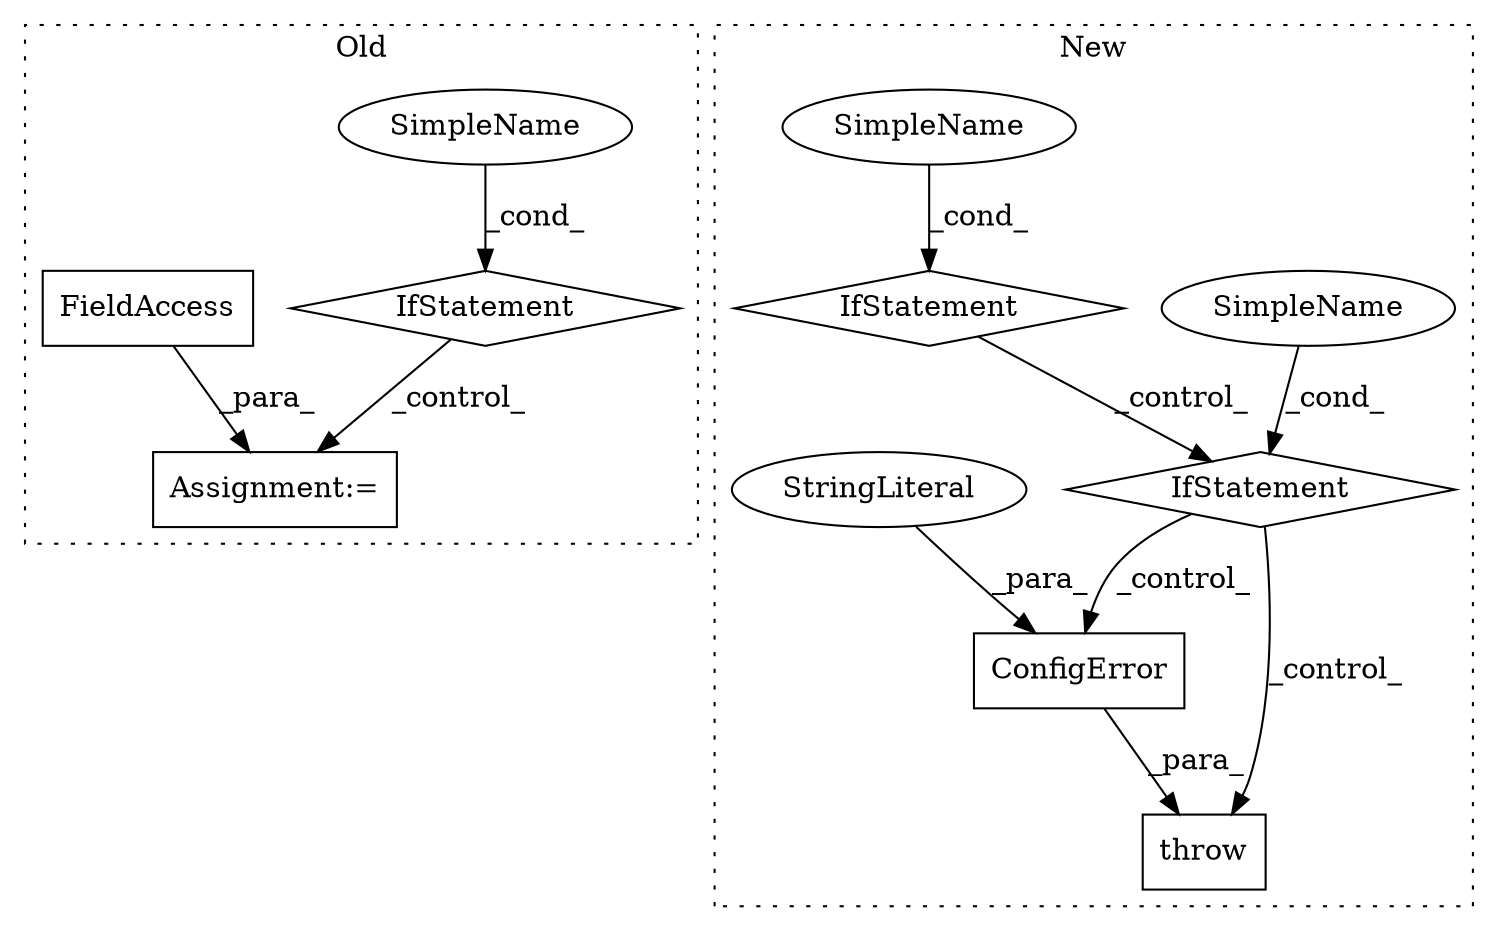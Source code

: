 digraph G {
subgraph cluster0 {
1 [label="IfStatement" a="25" s="912,938" l="4,2" shape="diamond"];
8 [label="SimpleName" a="42" s="" l="" shape="ellipse"];
9 [label="Assignment:=" a="7" s="1002" l="1" shape="box"];
11 [label="FieldAccess" a="22" s="1003" l="20" shape="box"];
label = "Old";
style="dotted";
}
subgraph cluster1 {
2 [label="ConfigError" a="32" s="1146,1192" l="12,1" shape="box"];
3 [label="throw" a="53" s="1140" l="6" shape="box"];
4 [label="IfStatement" a="25" s="1079,1108" l="4,2" shape="diamond"];
5 [label="SimpleName" a="42" s="" l="" shape="ellipse"];
6 [label="SimpleName" a="42" s="" l="" shape="ellipse"];
7 [label="IfStatement" a="25" s="991,1013" l="4,2" shape="diamond"];
10 [label="StringLiteral" a="45" s="1158" l="34" shape="ellipse"];
label = "New";
style="dotted";
}
1 -> 9 [label="_control_"];
2 -> 3 [label="_para_"];
4 -> 2 [label="_control_"];
4 -> 3 [label="_control_"];
5 -> 4 [label="_cond_"];
6 -> 7 [label="_cond_"];
7 -> 4 [label="_control_"];
8 -> 1 [label="_cond_"];
10 -> 2 [label="_para_"];
11 -> 9 [label="_para_"];
}